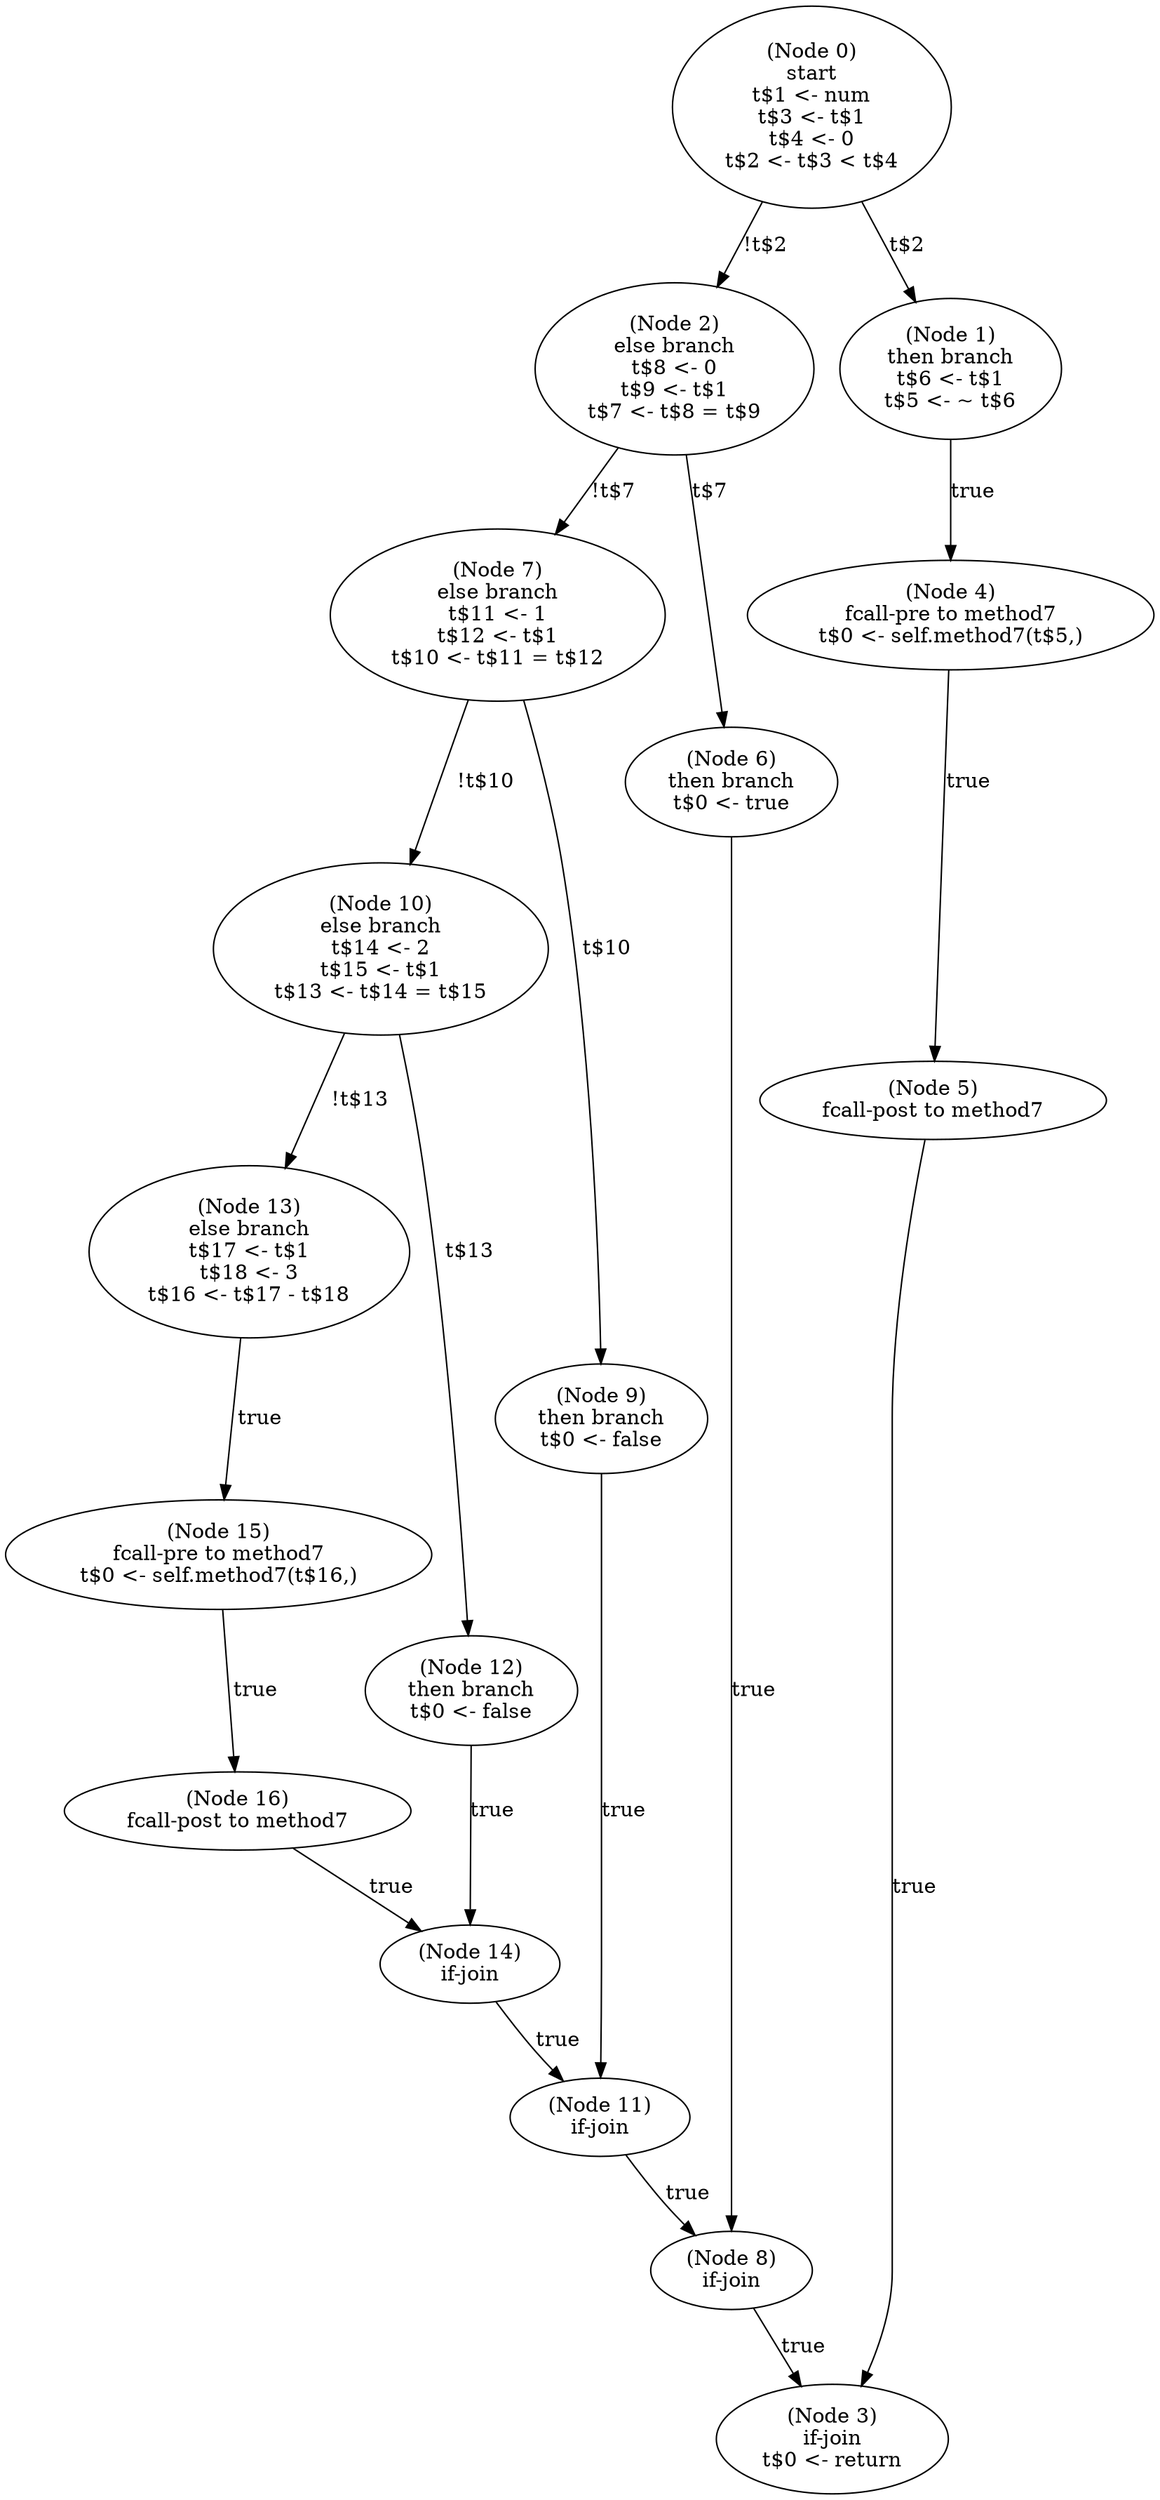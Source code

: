 digraph method7_pre {
  n0 [label="(Node 0)\nstart\nt$1 <- num\nt$3 <- t$1\nt$4 <- 0\nt$2 <- t$3 < t$4\n"];
 n0 -> n2 [label="!t$2"];
 n0 -> n1 [label="t$2"];
  n1 [label="(Node 1)\nthen branch\nt$6 <- t$1\nt$5 <- ~ t$6\n"];
 n1 -> n4 [label="true"];
  n2 [label="(Node 2)\nelse branch\nt$8 <- 0\nt$9 <- t$1\nt$7 <- t$8 = t$9\n"];
 n2 -> n7 [label="!t$7"];
 n2 -> n6 [label="t$7"];
  n3 [label="(Node 3)\nif-join\nt$0 <- return\n"];
  n4 [label="(Node 4)\nfcall-pre to method7\nt$0 <- self.method7(t$5,)\n"];
 n4 -> n5 [label="true"];
  n5 [label="(Node 5)\nfcall-post to method7\n"];
 n5 -> n3 [label="true"];
  n6 [label="(Node 6)\nthen branch\nt$0 <- true\n"];
 n6 -> n8 [label="true"];
  n7 [label="(Node 7)\nelse branch\nt$11 <- 1\nt$12 <- t$1\nt$10 <- t$11 = t$12\n"];
 n7 -> n10 [label="!t$10"];
 n7 -> n9 [label="t$10"];
  n8 [label="(Node 8)\nif-join\n"];
 n8 -> n3 [label="true"];
  n9 [label="(Node 9)\nthen branch\nt$0 <- false\n"];
 n9 -> n11 [label="true"];
  n10 [label="(Node 10)\nelse branch\nt$14 <- 2\nt$15 <- t$1\nt$13 <- t$14 = t$15\n"];
 n10 -> n13 [label="!t$13"];
 n10 -> n12 [label="t$13"];
  n11 [label="(Node 11)\nif-join\n"];
 n11 -> n8 [label="true"];
  n12 [label="(Node 12)\nthen branch\nt$0 <- false\n"];
 n12 -> n14 [label="true"];
  n13 [label="(Node 13)\nelse branch\nt$17 <- t$1\nt$18 <- 3\nt$16 <- t$17 - t$18\n"];
 n13 -> n15 [label="true"];
  n14 [label="(Node 14)\nif-join\n"];
 n14 -> n11 [label="true"];
  n15 [label="(Node 15)\nfcall-pre to method7\nt$0 <- self.method7(t$16,)\n"];
 n15 -> n16 [label="true"];
  n16 [label="(Node 16)\nfcall-post to method7\n"];
 n16 -> n14 [label="true"];
}
